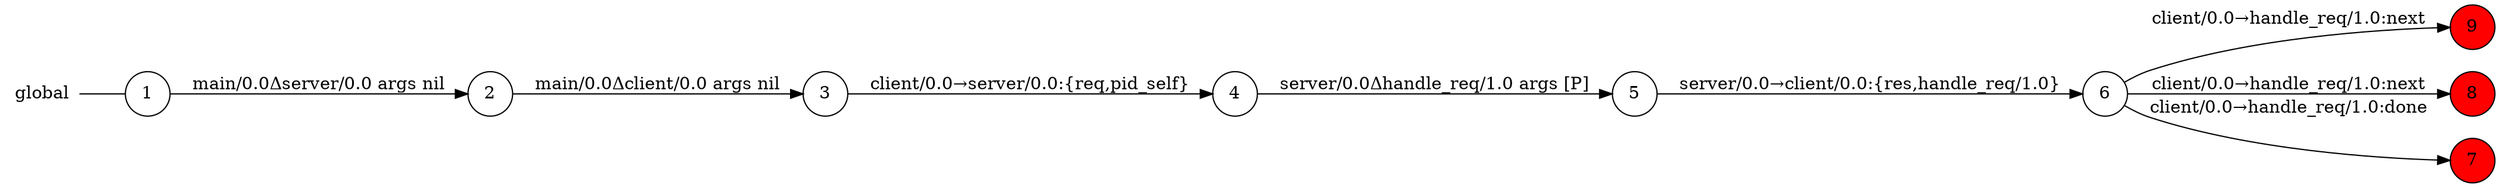 digraph global {
	rankdir="LR";
	n_0 [label="global", shape="plaintext"];
	n_1 [id="9", shape=circle, label="9", fillcolor="#FF0000FF", style=filled];
	n_2 [id="8", shape=circle, label="8", fillcolor="#FF0000FF", style=filled];
	n_3 [id="1", shape=circle, label="1"];
	n_0 -> n_3 [arrowhead=none];
	n_4 [id="7", shape=circle, label="7", fillcolor="#FF0000FF", style=filled];
	n_5 [id="4", shape=circle, label="4"];
	n_6 [id="6", shape=circle, label="6"];
	n_7 [id="3", shape=circle, label="3"];
	n_8 [id="2", shape=circle, label="2"];
	n_9 [id="5", shape=circle, label="5"];

	n_6 -> n_4 [id="[$e|5]", label="client/0.0→handle_req/1.0:done"];
	n_6 -> n_1 [id="[$e|7]", label="client/0.0→handle_req/1.0:next"];
	n_5 -> n_9 [id="[$e|3]", label="server/0.0Δhandle_req/1.0 args [P]"];
	n_6 -> n_2 [id="[$e|6]", label="client/0.0→handle_req/1.0:next"];
	n_3 -> n_8 [id="[$e|0]", label="main/0.0Δserver/0.0 args nil"];
	n_9 -> n_6 [id="[$e|4]", label="server/0.0→client/0.0:{res,handle_req/1.0}"];
	n_7 -> n_5 [id="[$e|2]", label="client/0.0→server/0.0:{req,pid_self}"];
	n_8 -> n_7 [id="[$e|1]", label="main/0.0Δclient/0.0 args nil"];
}
